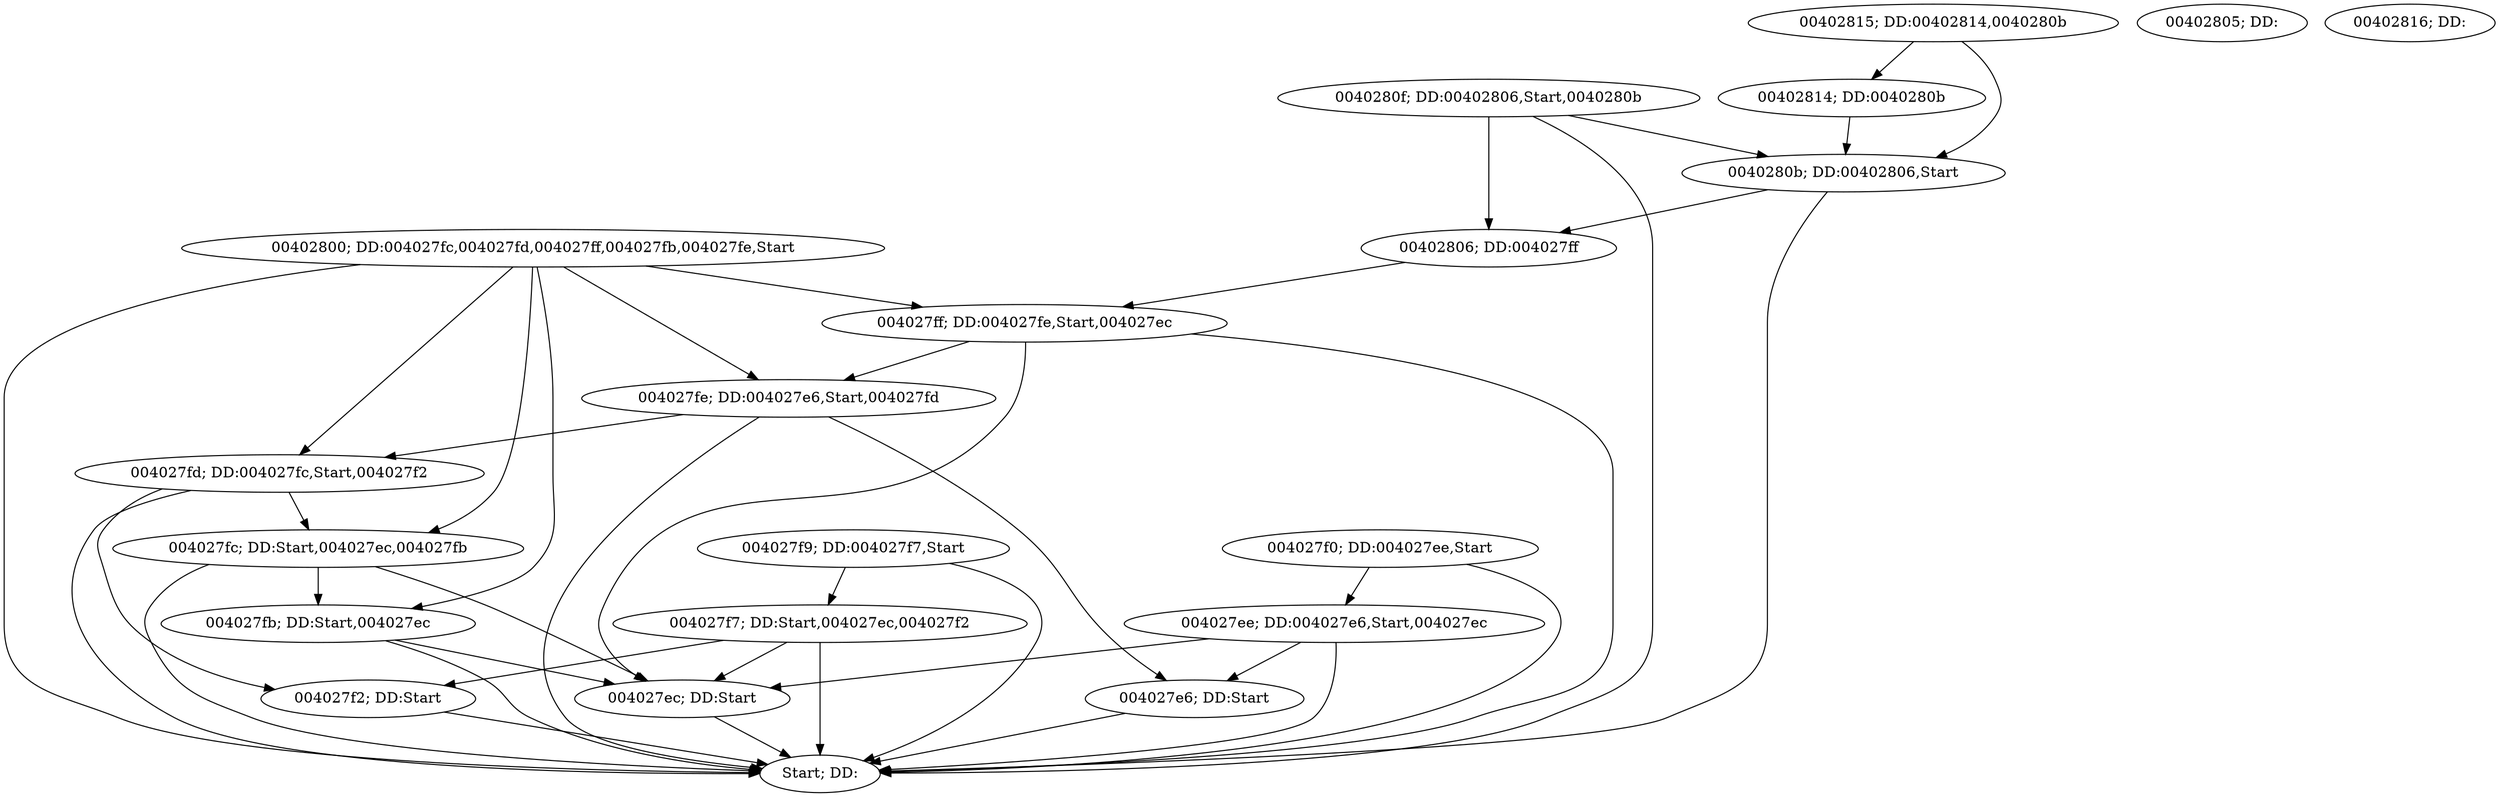 digraph {
	n0 [label="Start; DD:"]
	n1 [label="004027e6; DD:Start"]
	n2 [label="004027ec; DD:Start"]
	n3 [label="004027ee; DD:004027e6,Start,004027ec"]
	n4 [label="004027f0; DD:004027ee,Start"]
	n5 [label="004027f2; DD:Start"]
	n6 [label="004027f7; DD:Start,004027ec,004027f2"]
	n7 [label="004027f9; DD:004027f7,Start"]
	n8 [label="004027fb; DD:Start,004027ec"]
	n9 [label="004027fc; DD:Start,004027ec,004027fb"]
	n10 [label="004027fd; DD:004027fc,Start,004027f2"]
	n11 [label="004027fe; DD:004027e6,Start,004027fd"]
	n12 [label="004027ff; DD:004027fe,Start,004027ec"]
	n13 [label="00402800; DD:004027fc,004027fd,004027ff,004027fb,004027fe,Start"]
	n14 [label="00402805; DD:"]
	n15 [label="00402806; DD:004027ff"]
	n16 [label="0040280b; DD:00402806,Start"]
	n17 [label="0040280f; DD:00402806,Start,0040280b"]
	n18 [label="00402814; DD:0040280b"]
	n19 [label="00402815; DD:00402814,0040280b"]
	n20 [label="00402816; DD:"]

	n1 -> n0
	n2 -> n0
	n3 -> n0
	n4 -> n0
	n5 -> n0
	n6 -> n0
	n7 -> n0
	n8 -> n0
	n9 -> n0
	n10 -> n0
	n11 -> n0
	n12 -> n0
	n13 -> n12
	n13 -> n11
	n13 -> n10
	n13 -> n9
	n13 -> n8
	n13 -> n0
	n16 -> n0
	n17 -> n0
	n17 -> n16
	n17 -> n15
	n3 -> n1
	n3 -> n2
	n4 -> n3
	n6 -> n2
	n6 -> n5
	n7 -> n6
	n8 -> n2
	n9 -> n2
	n9 -> n8
	n10 -> n5
	n10 -> n9
	n11 -> n1
	n11 -> n10
	n12 -> n2
	n12 -> n11
	n15 -> n12
	n16 -> n15
	n18 -> n16
	n19 -> n18
	n19 -> n16

}